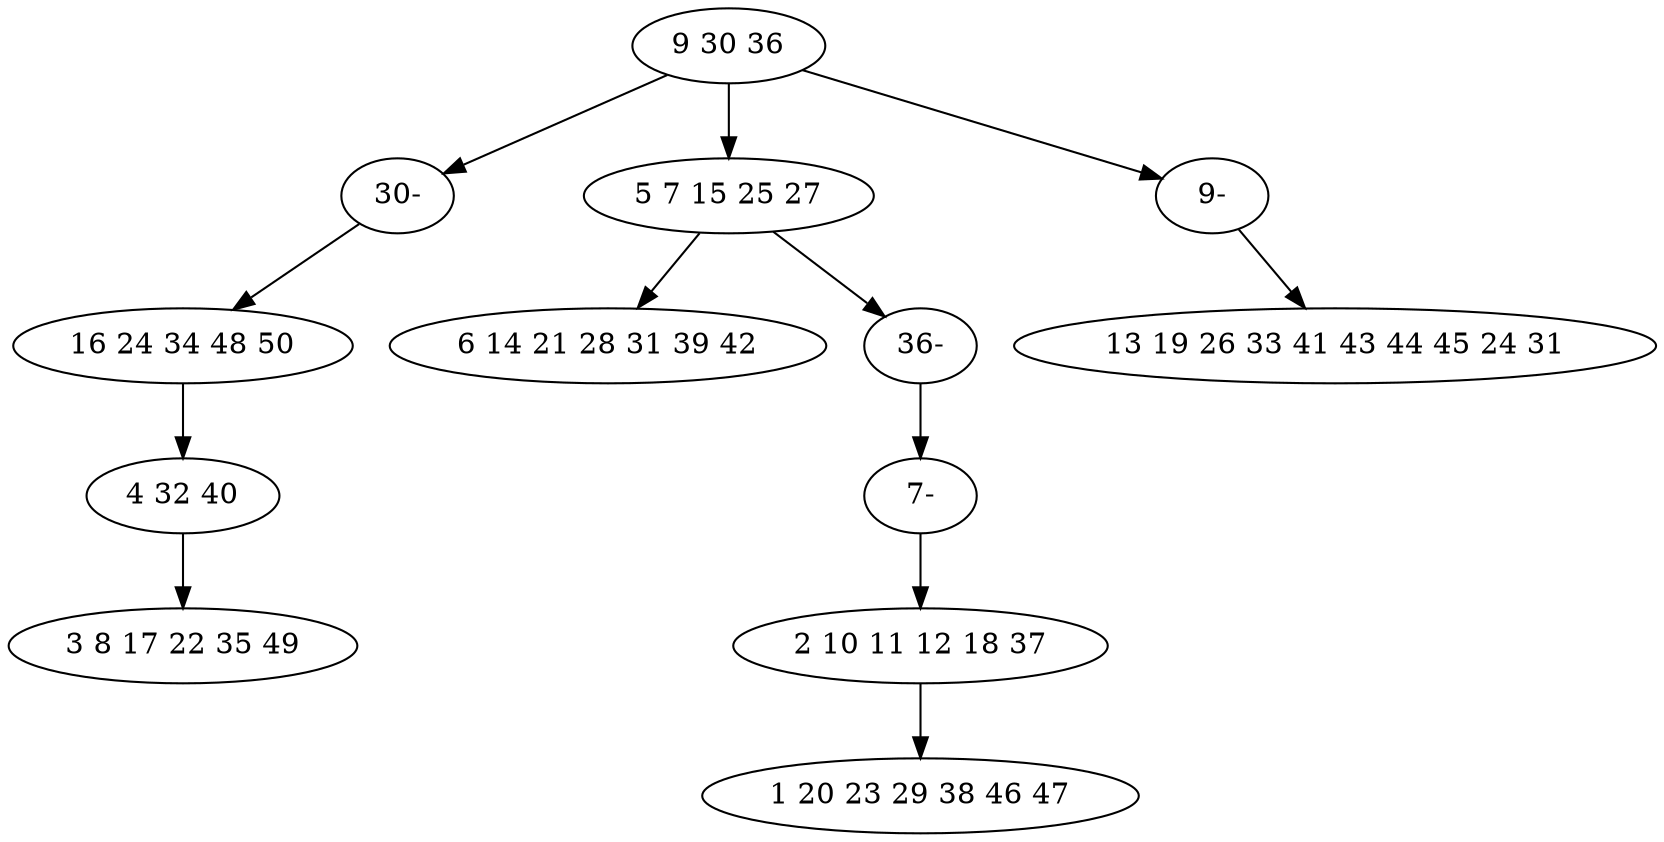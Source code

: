 digraph true_tree {
	"0" -> "10"
	"0" -> "2"
	"2" -> "3"
	"0" -> "12"
	"2" -> "9"
	"1" -> "6"
	"5" -> "7"
	"6" -> "8"
	"9" -> "11"
	"10" -> "1"
	"11" -> "5"
	"12" -> "4"
	"0" [label="9 30 36"];
	"1" [label="16 24 34 48 50"];
	"2" [label="5 7 15 25 27"];
	"3" [label="6 14 21 28 31 39 42"];
	"4" [label="13 19 26 33 41 43 44 45 24 31"];
	"5" [label="2 10 11 12 18 37"];
	"6" [label="4 32 40"];
	"7" [label="1 20 23 29 38 46 47"];
	"8" [label="3 8 17 22 35 49"];
	"9" [label="36-"];
	"10" [label="30-"];
	"11" [label="7-"];
	"12" [label="9-"];
}

